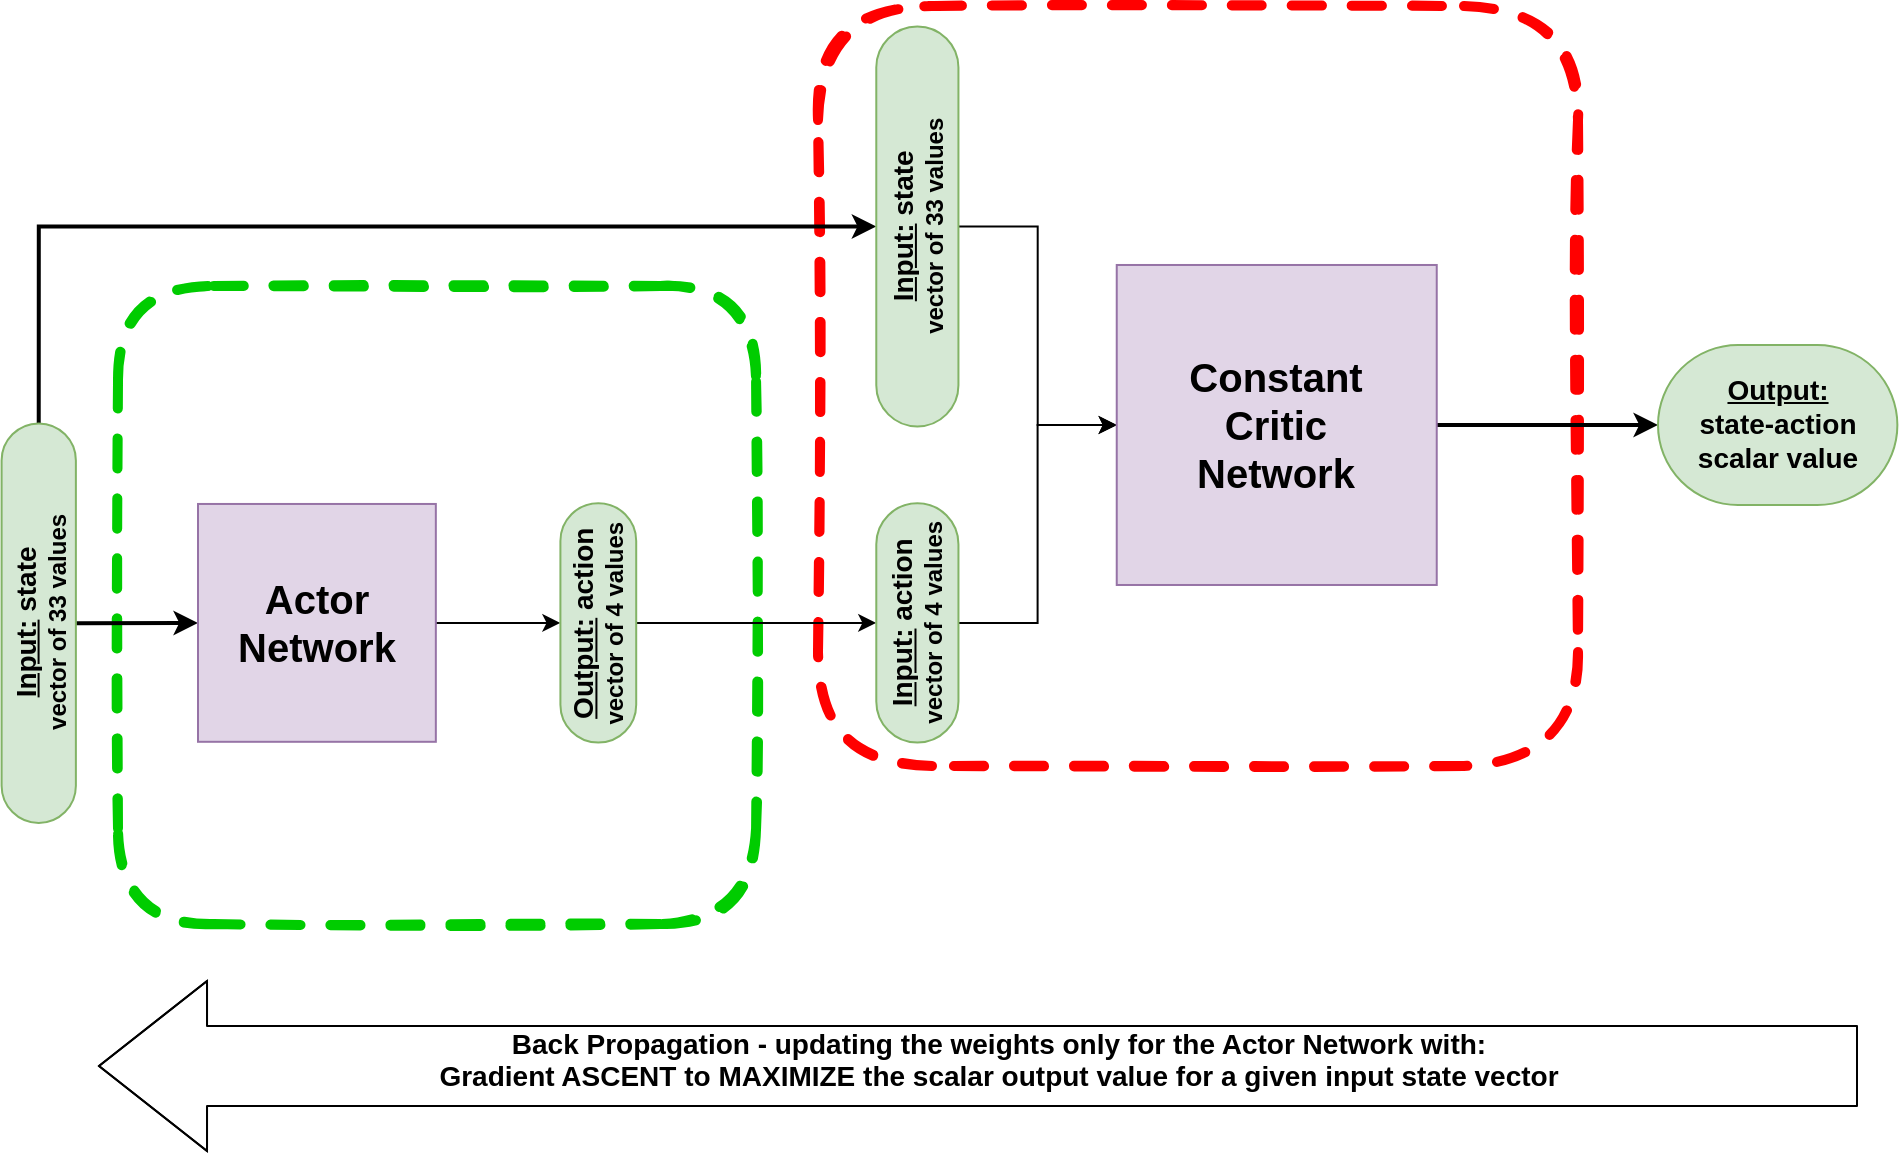 <mxfile version="13.7.3" type="device"><diagram id="K3lw1ja1WBtsG1tgbpZ2" name="Page-1"><mxGraphModel dx="1024" dy="592" grid="1" gridSize="10" guides="1" tooltips="1" connect="1" arrows="1" fold="1" page="1" pageScale="1" pageWidth="1169" pageHeight="827" math="0" shadow="0"><root><mxCell id="0"/><mxCell id="1" parent="0"/><mxCell id="-htB2nR9pj63KUr0Jj3b-17" value="" style="whiteSpace=wrap;html=1;aspect=fixed;dashed=1;strokeWidth=5;fillColor=none;fontSize=20;strokeColor=#FF0000;sketch=1;rounded=1;" parent="1" vertex="1"><mxGeometry x="450" y="70" width="380" height="380" as="geometry"/></mxCell><mxCell id="-htB2nR9pj63KUr0Jj3b-16" value="" style="whiteSpace=wrap;html=1;aspect=fixed;fontSize=20;fillColor=none;dashed=1;strokeWidth=5;strokeColor=#00CC00;rounded=1;glass=0;shadow=0;sketch=1;" parent="1" vertex="1"><mxGeometry x="100" y="210" width="319.04" height="319.04" as="geometry"/></mxCell><mxCell id="-htB2nR9pj63KUr0Jj3b-5" value="" style="edgeStyle=orthogonalEdgeStyle;rounded=0;orthogonalLoop=1;jettySize=auto;html=1;entryX=0;entryY=0.5;entryDx=0;entryDy=0;exitX=0.5;exitY=1;exitDx=0;exitDy=0;strokeWidth=2;" parent="1" source="-htB2nR9pj63KUr0Jj3b-1" target="-htB2nR9pj63KUr0Jj3b-2" edge="1"><mxGeometry relative="1" as="geometry"><mxPoint x="120" y="140" as="targetPoint"/><Array as="points"><mxPoint x="80" y="379"/></Array></mxGeometry></mxCell><mxCell id="-htB2nR9pj63KUr0Jj3b-10" value="" style="edgeStyle=orthogonalEdgeStyle;rounded=0;orthogonalLoop=1;jettySize=auto;html=1;entryX=0.5;entryY=0;entryDx=0;entryDy=0;exitX=1;exitY=0.5;exitDx=0;exitDy=0;strokeWidth=2;" parent="1" source="-htB2nR9pj63KUr0Jj3b-1" target="-htB2nR9pj63KUr0Jj3b-6" edge="1"><mxGeometry relative="1" as="geometry"><mxPoint x="59.899" y="317.555" as="targetPoint"/><Array as="points"><mxPoint x="60" y="181"/></Array></mxGeometry></mxCell><mxCell id="-htB2nR9pj63KUr0Jj3b-1" value="&lt;b&gt;&lt;u style=&quot;font-size: 14px&quot;&gt;Input:&lt;/u&gt;&lt;span style=&quot;font-size: 14px&quot;&gt;&amp;nbsp;state&lt;/span&gt;&lt;br&gt;&lt;font style=&quot;font-size: 12px&quot;&gt;vector of 33 values&lt;/font&gt;&lt;/b&gt;" style="rounded=1;whiteSpace=wrap;html=1;rotation=-90;fillColor=#d5e8d4;strokeColor=#82b366;arcSize=50;" parent="1" vertex="1"><mxGeometry x="-39.5" y="360.01" width="199.74" height="37.14" as="geometry"/></mxCell><mxCell id="-htB2nR9pj63KUr0Jj3b-4" value="" style="edgeStyle=orthogonalEdgeStyle;rounded=0;orthogonalLoop=1;jettySize=auto;html=1;" parent="1" source="-htB2nR9pj63KUr0Jj3b-2" target="-htB2nR9pj63KUr0Jj3b-3" edge="1"><mxGeometry relative="1" as="geometry"/></mxCell><mxCell id="-htB2nR9pj63KUr0Jj3b-2" value="&lt;font style=&quot;font-size: 20px&quot;&gt;&lt;b&gt;Actor&lt;br&gt;Network&lt;br&gt;&lt;/b&gt;&lt;/font&gt;" style="whiteSpace=wrap;html=1;aspect=fixed;fillColor=#e1d5e7;strokeColor=#9673a6;" parent="1" vertex="1"><mxGeometry x="140" y="318.98" width="118.92" height="118.92" as="geometry"/></mxCell><mxCell id="-htB2nR9pj63KUr0Jj3b-8" value="" style="edgeStyle=orthogonalEdgeStyle;rounded=0;orthogonalLoop=1;jettySize=auto;html=1;" parent="1" source="-htB2nR9pj63KUr0Jj3b-3" target="-htB2nR9pj63KUr0Jj3b-7" edge="1"><mxGeometry relative="1" as="geometry"><Array as="points"><mxPoint x="439" y="378"/></Array></mxGeometry></mxCell><mxCell id="-htB2nR9pj63KUr0Jj3b-3" value="&lt;b&gt;&lt;u style=&quot;font-size: 14px&quot;&gt;Output:&lt;/u&gt;&lt;span style=&quot;font-size: 14px&quot;&gt;&amp;nbsp;action&lt;/span&gt;&lt;br&gt;&lt;font style=&quot;font-size: 12px&quot;&gt;vector of 4 values&lt;/font&gt;&lt;/b&gt;" style="rounded=1;whiteSpace=wrap;html=1;rotation=-90;fillColor=#d5e8d4;strokeColor=#82b366;arcSize=50;" parent="1" vertex="1"><mxGeometry x="280.31" y="359.49" width="119.69" height="37.9" as="geometry"/></mxCell><mxCell id="-htB2nR9pj63KUr0Jj3b-14" value="" style="edgeStyle=orthogonalEdgeStyle;rounded=0;orthogonalLoop=1;jettySize=auto;html=1;fontSize=20;" parent="1" source="-htB2nR9pj63KUr0Jj3b-6" target="-htB2nR9pj63KUr0Jj3b-11" edge="1"><mxGeometry relative="1" as="geometry"/></mxCell><mxCell id="-htB2nR9pj63KUr0Jj3b-6" value="&lt;b&gt;&lt;u style=&quot;font-size: 14px&quot;&gt;Input:&lt;/u&gt;&lt;span style=&quot;font-size: 14px&quot;&gt;&amp;nbsp;state&lt;/span&gt;&lt;br&gt;&lt;font style=&quot;font-size: 12px&quot;&gt;vector of 33 values&lt;/font&gt;&lt;/b&gt;" style="rounded=1;whiteSpace=wrap;html=1;rotation=-90;fillColor=#d5e8d4;strokeColor=#82b366;arcSize=50;" parent="1" vertex="1"><mxGeometry x="399.68" y="159.68" width="200" height="41.08" as="geometry"/></mxCell><mxCell id="-htB2nR9pj63KUr0Jj3b-15" value="" style="edgeStyle=orthogonalEdgeStyle;rounded=0;orthogonalLoop=1;jettySize=auto;html=1;fontSize=20;" parent="1" source="-htB2nR9pj63KUr0Jj3b-7" target="-htB2nR9pj63KUr0Jj3b-11" edge="1"><mxGeometry relative="1" as="geometry"/></mxCell><mxCell id="-htB2nR9pj63KUr0Jj3b-7" value="&lt;b&gt;&lt;u style=&quot;font-size: 14px&quot;&gt;Input:&lt;/u&gt;&lt;span style=&quot;font-size: 14px&quot;&gt;&amp;nbsp;action&lt;/span&gt;&lt;br&gt;&lt;font style=&quot;font-size: 12px&quot;&gt;vector of 4 values&lt;/font&gt;&lt;/b&gt;" style="rounded=1;whiteSpace=wrap;html=1;rotation=-90;fillColor=#d5e8d4;strokeColor=#82b366;arcSize=50;" parent="1" vertex="1"><mxGeometry x="439.84" y="357.9" width="119.69" height="41.08" as="geometry"/></mxCell><mxCell id="-htB2nR9pj63KUr0Jj3b-13" value="" style="edgeStyle=orthogonalEdgeStyle;rounded=0;orthogonalLoop=1;jettySize=auto;html=1;fontSize=20;strokeWidth=2;" parent="1" source="-htB2nR9pj63KUr0Jj3b-11" target="-htB2nR9pj63KUr0Jj3b-12" edge="1"><mxGeometry relative="1" as="geometry"/></mxCell><mxCell id="-htB2nR9pj63KUr0Jj3b-11" value="&lt;b&gt;Constant&lt;br&gt;Critic&lt;br&gt;Network&lt;/b&gt;" style="whiteSpace=wrap;html=1;aspect=fixed;fontSize=20;fillColor=#e1d5e7;strokeColor=#9673a6;" parent="1" vertex="1"><mxGeometry x="599.37" y="199.49" width="160" height="160" as="geometry"/></mxCell><mxCell id="-htB2nR9pj63KUr0Jj3b-12" value="&lt;b&gt;&lt;u style=&quot;font-size: 14px&quot;&gt;Output:&lt;br&gt;&lt;/u&gt;&lt;span style=&quot;font-size: 14px&quot;&gt;state-action scalar value&lt;/span&gt;&lt;/b&gt;" style="rounded=1;whiteSpace=wrap;html=1;rotation=0;fillColor=#d5e8d4;strokeColor=#82b366;arcSize=50;" parent="1" vertex="1"><mxGeometry x="870" y="239.49" width="119.69" height="80" as="geometry"/></mxCell><mxCell id="iZVLyWdF5IokWoMMOiA--1" value="&lt;b&gt;&lt;br&gt;&lt;br&gt;&lt;span style=&quot;color: rgb(0 , 0 , 0) ; font-family: &amp;#34;helvetica&amp;#34; ; font-size: 14px ; font-style: normal ; letter-spacing: normal ; text-align: center ; text-indent: 0px ; text-transform: none ; word-spacing: 0px ; display: inline ; float: none&quot;&gt;Back Propagation - updating the weights only for the Actor Network with:&lt;br&gt;Gradient ASCENT to MAXIMIZE the scalar output value for a given input state vector&lt;/span&gt;&lt;/b&gt;" style="shape=flexArrow;endArrow=classic;html=1;width=40;endSize=17.67;endWidth=44;fontSize=14;labelBackgroundColor=none;horizontal=1;" parent="1" edge="1"><mxGeometry x="-0.023" y="-20" width="50" height="50" relative="1" as="geometry"><mxPoint x="970" y="600" as="sourcePoint"/><mxPoint x="90" y="600" as="targetPoint"/><Array as="points"><mxPoint x="540" y="600"/></Array><mxPoint as="offset"/></mxGeometry></mxCell></root></mxGraphModel></diagram></mxfile>